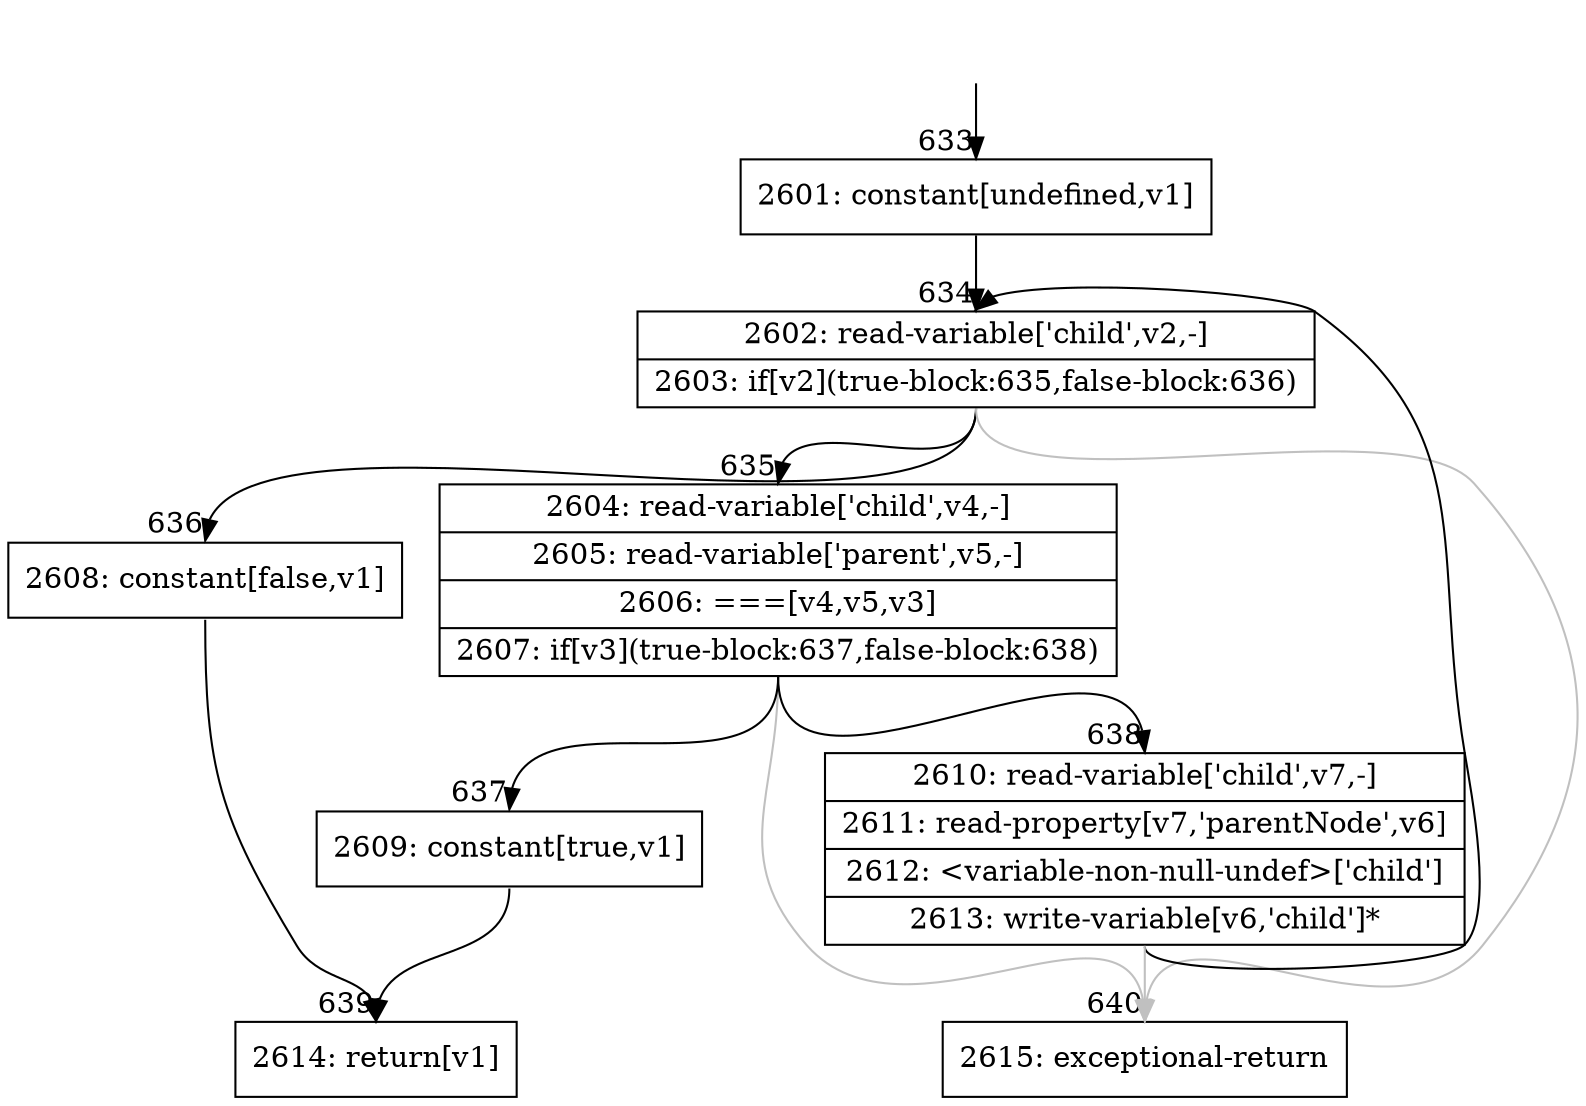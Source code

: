 digraph {
rankdir="TD"
BB_entry47[shape=none,label=""];
BB_entry47 -> BB633 [tailport=s, headport=n, headlabel="    633"]
BB633 [shape=record label="{2601: constant[undefined,v1]}" ] 
BB633 -> BB634 [tailport=s, headport=n, headlabel="      634"]
BB634 [shape=record label="{2602: read-variable['child',v2,-]|2603: if[v2](true-block:635,false-block:636)}" ] 
BB634 -> BB635 [tailport=s, headport=n, headlabel="      635"]
BB634 -> BB636 [tailport=s, headport=n, headlabel="      636"]
BB634 -> BB640 [tailport=s, headport=n, color=gray, headlabel="      640"]
BB635 [shape=record label="{2604: read-variable['child',v4,-]|2605: read-variable['parent',v5,-]|2606: ===[v4,v5,v3]|2607: if[v3](true-block:637,false-block:638)}" ] 
BB635 -> BB637 [tailport=s, headport=n, headlabel="      637"]
BB635 -> BB638 [tailport=s, headport=n, headlabel="      638"]
BB635 -> BB640 [tailport=s, headport=n, color=gray]
BB636 [shape=record label="{2608: constant[false,v1]}" ] 
BB636 -> BB639 [tailport=s, headport=n, headlabel="      639"]
BB637 [shape=record label="{2609: constant[true,v1]}" ] 
BB637 -> BB639 [tailport=s, headport=n]
BB638 [shape=record label="{2610: read-variable['child',v7,-]|2611: read-property[v7,'parentNode',v6]|2612: \<variable-non-null-undef\>['child']|2613: write-variable[v6,'child']*}" ] 
BB638 -> BB634 [tailport=s, headport=n]
BB638 -> BB640 [tailport=s, headport=n, color=gray]
BB639 [shape=record label="{2614: return[v1]}" ] 
BB640 [shape=record label="{2615: exceptional-return}" ] 
//#$~ 926
}
